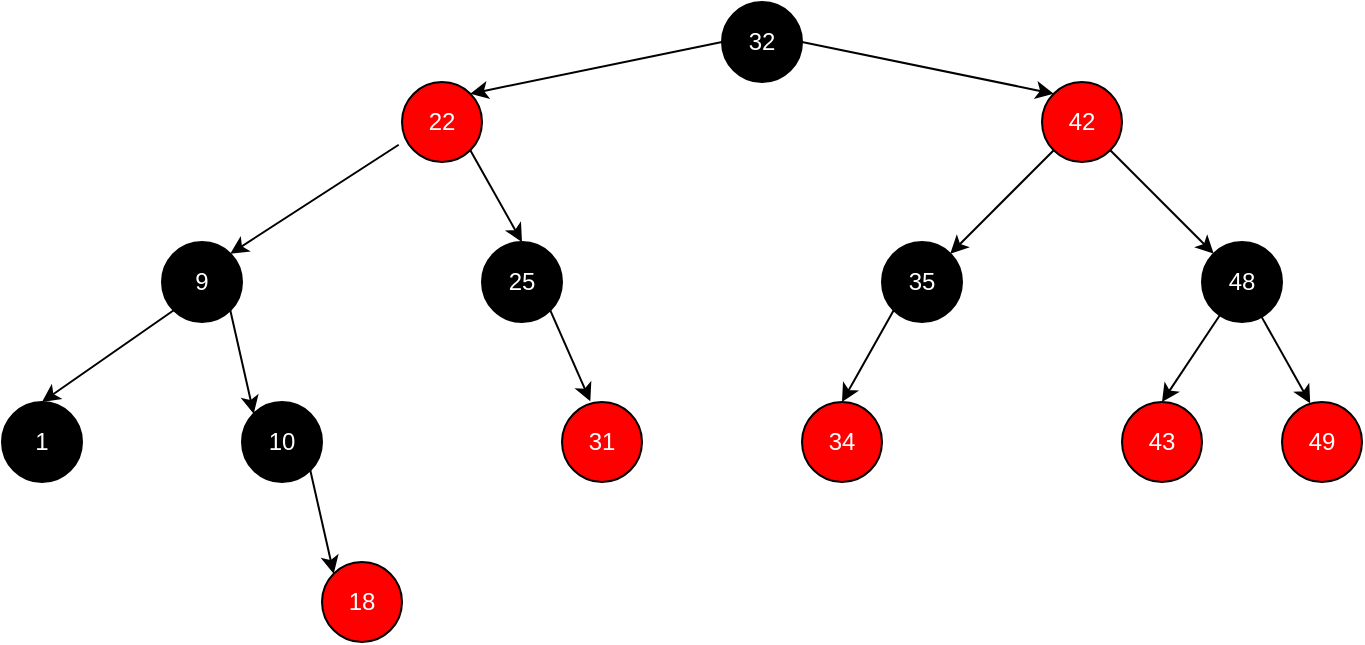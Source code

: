 <mxfile version="25.0.3">
  <diagram name="Page-1" id="bqiobACBWWAAbmYHSyjc">
    <mxGraphModel dx="904" dy="391" grid="1" gridSize="10" guides="1" tooltips="1" connect="1" arrows="1" fold="1" page="1" pageScale="1" pageWidth="10000" pageHeight="10000" math="0" shadow="0">
      <root>
        <mxCell id="0" />
        <mxCell id="1" parent="0" />
        <mxCell id="jH7tx9crEBYIiyomnPDE-1" value="&lt;font color=&quot;#ffffff&quot;&gt;42&lt;/font&gt;" style="ellipse;whiteSpace=wrap;html=1;aspect=fixed;fillColor=#FF0000;" vertex="1" parent="1">
          <mxGeometry x="1320" y="240" width="40" height="40" as="geometry" />
        </mxCell>
        <mxCell id="jH7tx9crEBYIiyomnPDE-63" value="&lt;font color=&quot;#ffffff&quot;&gt;22&lt;/font&gt;" style="ellipse;whiteSpace=wrap;html=1;aspect=fixed;fillColor=#FF0000;" vertex="1" parent="1">
          <mxGeometry x="1000" y="240" width="40" height="40" as="geometry" />
        </mxCell>
        <mxCell id="_2uGcsCHyoNTPdwvndDd-1" value="&lt;font color=&quot;#ffffff&quot;&gt;43&lt;/font&gt;" style="ellipse;whiteSpace=wrap;html=1;aspect=fixed;fillColor=#FF0000;" vertex="1" parent="1">
          <mxGeometry x="1360" y="400" width="40" height="40" as="geometry" />
        </mxCell>
        <mxCell id="_2uGcsCHyoNTPdwvndDd-2" value="&lt;font color=&quot;#ffffff&quot;&gt;9&lt;/font&gt;" style="ellipse;whiteSpace=wrap;html=1;aspect=fixed;fillColor=#000000;" vertex="1" parent="1">
          <mxGeometry x="880" y="320" width="40" height="40" as="geometry" />
        </mxCell>
        <mxCell id="_2uGcsCHyoNTPdwvndDd-4" value="" style="endArrow=classic;html=1;rounded=0;exitX=-0.041;exitY=0.784;exitDx=0;exitDy=0;exitPerimeter=0;entryX=1;entryY=0;entryDx=0;entryDy=0;" edge="1" parent="1" source="jH7tx9crEBYIiyomnPDE-63" target="_2uGcsCHyoNTPdwvndDd-2">
          <mxGeometry width="50" height="50" relative="1" as="geometry">
            <mxPoint x="1160" y="360" as="sourcePoint" />
            <mxPoint x="1210" y="310" as="targetPoint" />
          </mxGeometry>
        </mxCell>
        <mxCell id="_2uGcsCHyoNTPdwvndDd-5" value="" style="endArrow=classic;html=1;rounded=0;entryX=0;entryY=0;entryDx=0;entryDy=0;exitX=1;exitY=1;exitDx=0;exitDy=0;" edge="1" parent="1" source="jH7tx9crEBYIiyomnPDE-1" target="_2uGcsCHyoNTPdwvndDd-10">
          <mxGeometry width="50" height="50" relative="1" as="geometry">
            <mxPoint x="1280" y="440" as="sourcePoint" />
            <mxPoint x="1330" y="390" as="targetPoint" />
          </mxGeometry>
        </mxCell>
        <mxCell id="_2uGcsCHyoNTPdwvndDd-6" value="&lt;font color=&quot;#ffffff&quot;&gt;32&lt;/font&gt;" style="ellipse;whiteSpace=wrap;html=1;aspect=fixed;fillColor=#000000;" vertex="1" parent="1">
          <mxGeometry x="1160" y="200" width="40" height="40" as="geometry" />
        </mxCell>
        <mxCell id="_2uGcsCHyoNTPdwvndDd-8" value="&lt;font color=&quot;#ffffff&quot;&gt;10&lt;/font&gt;" style="ellipse;whiteSpace=wrap;html=1;aspect=fixed;fillColor=#000000;" vertex="1" parent="1">
          <mxGeometry x="920" y="400" width="40" height="40" as="geometry" />
        </mxCell>
        <mxCell id="_2uGcsCHyoNTPdwvndDd-9" value="" style="endArrow=classic;html=1;rounded=0;exitX=1;exitY=1;exitDx=0;exitDy=0;entryX=0;entryY=0;entryDx=0;entryDy=0;" edge="1" parent="1" source="_2uGcsCHyoNTPdwvndDd-2" target="_2uGcsCHyoNTPdwvndDd-8">
          <mxGeometry width="50" height="50" relative="1" as="geometry">
            <mxPoint x="1160" y="360" as="sourcePoint" />
            <mxPoint x="1210" y="310" as="targetPoint" />
          </mxGeometry>
        </mxCell>
        <mxCell id="_2uGcsCHyoNTPdwvndDd-10" value="&lt;font color=&quot;#ffffff&quot;&gt;48&lt;/font&gt;" style="ellipse;whiteSpace=wrap;html=1;aspect=fixed;fillColor=#000000;" vertex="1" parent="1">
          <mxGeometry x="1400" y="320" width="40" height="40" as="geometry" />
        </mxCell>
        <mxCell id="_2uGcsCHyoNTPdwvndDd-12" value="&lt;font color=&quot;#ffffff&quot;&gt;35&lt;/font&gt;" style="ellipse;whiteSpace=wrap;html=1;aspect=fixed;fillColor=#000000;" vertex="1" parent="1">
          <mxGeometry x="1240" y="320" width="40" height="40" as="geometry" />
        </mxCell>
        <mxCell id="_2uGcsCHyoNTPdwvndDd-14" value="&lt;font color=&quot;#ffffff&quot;&gt;1&lt;/font&gt;" style="ellipse;whiteSpace=wrap;html=1;aspect=fixed;fillColor=#000000;" vertex="1" parent="1">
          <mxGeometry x="800" y="400" width="40" height="40" as="geometry" />
        </mxCell>
        <mxCell id="_2uGcsCHyoNTPdwvndDd-15" value="" style="endArrow=classic;html=1;rounded=0;exitX=0;exitY=1;exitDx=0;exitDy=0;entryX=0.5;entryY=0;entryDx=0;entryDy=0;" edge="1" parent="1" source="_2uGcsCHyoNTPdwvndDd-2" target="_2uGcsCHyoNTPdwvndDd-14">
          <mxGeometry width="50" height="50" relative="1" as="geometry">
            <mxPoint x="1030" y="360" as="sourcePoint" />
            <mxPoint x="1080" y="310" as="targetPoint" />
          </mxGeometry>
        </mxCell>
        <mxCell id="_2uGcsCHyoNTPdwvndDd-16" value="&lt;font color=&quot;#ffffff&quot;&gt;25&lt;/font&gt;" style="ellipse;whiteSpace=wrap;html=1;aspect=fixed;fillColor=#000000;" vertex="1" parent="1">
          <mxGeometry x="1040" y="320" width="40" height="40" as="geometry" />
        </mxCell>
        <mxCell id="_2uGcsCHyoNTPdwvndDd-18" value="&lt;font color=&quot;#ffffff&quot;&gt;34&lt;/font&gt;" style="ellipse;whiteSpace=wrap;html=1;aspect=fixed;fillColor=#FF0000;" vertex="1" parent="1">
          <mxGeometry x="1200" y="400" width="40" height="40" as="geometry" />
        </mxCell>
        <mxCell id="_2uGcsCHyoNTPdwvndDd-19" value="" style="endArrow=classic;html=1;rounded=0;exitX=0;exitY=1;exitDx=0;exitDy=0;entryX=0.5;entryY=0;entryDx=0;entryDy=0;" edge="1" parent="1" source="_2uGcsCHyoNTPdwvndDd-12" target="_2uGcsCHyoNTPdwvndDd-18">
          <mxGeometry width="50" height="50" relative="1" as="geometry">
            <mxPoint x="1290" y="280" as="sourcePoint" />
            <mxPoint x="1340" y="230" as="targetPoint" />
          </mxGeometry>
        </mxCell>
        <mxCell id="_2uGcsCHyoNTPdwvndDd-20" value="" style="endArrow=classic;html=1;rounded=0;exitX=1;exitY=1;exitDx=0;exitDy=0;entryX=0.5;entryY=0;entryDx=0;entryDy=0;" edge="1" parent="1" source="jH7tx9crEBYIiyomnPDE-63" target="_2uGcsCHyoNTPdwvndDd-16">
          <mxGeometry width="50" height="50" relative="1" as="geometry">
            <mxPoint x="1090" y="370" as="sourcePoint" />
            <mxPoint x="1140" y="320" as="targetPoint" />
          </mxGeometry>
        </mxCell>
        <mxCell id="_2uGcsCHyoNTPdwvndDd-21" value="" style="endArrow=classic;html=1;rounded=0;exitX=1;exitY=0.5;exitDx=0;exitDy=0;entryX=0;entryY=0;entryDx=0;entryDy=0;" edge="1" parent="1" source="_2uGcsCHyoNTPdwvndDd-6" target="jH7tx9crEBYIiyomnPDE-1">
          <mxGeometry width="50" height="50" relative="1" as="geometry">
            <mxPoint x="1210" y="370" as="sourcePoint" />
            <mxPoint x="1260" y="320" as="targetPoint" />
          </mxGeometry>
        </mxCell>
        <mxCell id="_2uGcsCHyoNTPdwvndDd-22" value="" style="endArrow=classic;html=1;rounded=0;exitX=0;exitY=0.5;exitDx=0;exitDy=0;entryX=1;entryY=0;entryDx=0;entryDy=0;" edge="1" parent="1" source="_2uGcsCHyoNTPdwvndDd-6" target="jH7tx9crEBYIiyomnPDE-63">
          <mxGeometry width="50" height="50" relative="1" as="geometry">
            <mxPoint x="1210" y="370" as="sourcePoint" />
            <mxPoint x="1260" y="320" as="targetPoint" />
          </mxGeometry>
        </mxCell>
        <mxCell id="_2uGcsCHyoNTPdwvndDd-23" value="" style="endArrow=classic;html=1;rounded=0;exitX=0;exitY=1;exitDx=0;exitDy=0;entryX=1;entryY=0;entryDx=0;entryDy=0;" edge="1" parent="1" source="jH7tx9crEBYIiyomnPDE-1" target="_2uGcsCHyoNTPdwvndDd-12">
          <mxGeometry width="50" height="50" relative="1" as="geometry">
            <mxPoint x="1210" y="370" as="sourcePoint" />
            <mxPoint x="1260" y="320" as="targetPoint" />
          </mxGeometry>
        </mxCell>
        <mxCell id="_2uGcsCHyoNTPdwvndDd-24" value="&lt;font color=&quot;#ffffff&quot;&gt;31&lt;/font&gt;" style="ellipse;whiteSpace=wrap;html=1;aspect=fixed;fillColor=#FF0000;" vertex="1" parent="1">
          <mxGeometry x="1080" y="400" width="40" height="40" as="geometry" />
        </mxCell>
        <mxCell id="_2uGcsCHyoNTPdwvndDd-25" value="" style="endArrow=classic;html=1;rounded=0;exitX=1;exitY=1;exitDx=0;exitDy=0;entryX=0.354;entryY=-0.008;entryDx=0;entryDy=0;entryPerimeter=0;" edge="1" parent="1" source="_2uGcsCHyoNTPdwvndDd-16" target="_2uGcsCHyoNTPdwvndDd-24">
          <mxGeometry width="50" height="50" relative="1" as="geometry">
            <mxPoint x="1140" y="380" as="sourcePoint" />
            <mxPoint x="1190" y="330" as="targetPoint" />
          </mxGeometry>
        </mxCell>
        <mxCell id="_2uGcsCHyoNTPdwvndDd-26" value="&lt;font color=&quot;#ffffff&quot;&gt;49&lt;/font&gt;" style="ellipse;whiteSpace=wrap;html=1;aspect=fixed;fillColor=#FF0000;" vertex="1" parent="1">
          <mxGeometry x="1440" y="400" width="40" height="40" as="geometry" />
        </mxCell>
        <mxCell id="_2uGcsCHyoNTPdwvndDd-27" value="" style="endArrow=classic;html=1;rounded=0;entryX=0.5;entryY=0;entryDx=0;entryDy=0;" edge="1" parent="1" source="_2uGcsCHyoNTPdwvndDd-10" target="_2uGcsCHyoNTPdwvndDd-1">
          <mxGeometry width="50" height="50" relative="1" as="geometry">
            <mxPoint x="1370" y="450" as="sourcePoint" />
            <mxPoint x="1420" y="400" as="targetPoint" />
          </mxGeometry>
        </mxCell>
        <mxCell id="_2uGcsCHyoNTPdwvndDd-28" value="" style="endArrow=classic;html=1;rounded=0;entryX=0.353;entryY=0.016;entryDx=0;entryDy=0;entryPerimeter=0;" edge="1" parent="1" source="_2uGcsCHyoNTPdwvndDd-10" target="_2uGcsCHyoNTPdwvndDd-26">
          <mxGeometry width="50" height="50" relative="1" as="geometry">
            <mxPoint x="1370" y="450" as="sourcePoint" />
            <mxPoint x="1420" y="400" as="targetPoint" />
          </mxGeometry>
        </mxCell>
        <mxCell id="_2uGcsCHyoNTPdwvndDd-29" value="&lt;font color=&quot;#ffffff&quot;&gt;18&lt;/font&gt;" style="ellipse;whiteSpace=wrap;html=1;aspect=fixed;fillColor=#FF0000;" vertex="1" parent="1">
          <mxGeometry x="960" y="480" width="40" height="40" as="geometry" />
        </mxCell>
        <mxCell id="_2uGcsCHyoNTPdwvndDd-30" value="" style="endArrow=classic;html=1;rounded=0;exitX=1;exitY=1;exitDx=0;exitDy=0;entryX=0;entryY=0;entryDx=0;entryDy=0;" edge="1" parent="1" source="_2uGcsCHyoNTPdwvndDd-8" target="_2uGcsCHyoNTPdwvndDd-29">
          <mxGeometry width="50" height="50" relative="1" as="geometry">
            <mxPoint x="1180" y="460" as="sourcePoint" />
            <mxPoint x="1230" y="410" as="targetPoint" />
          </mxGeometry>
        </mxCell>
      </root>
    </mxGraphModel>
  </diagram>
</mxfile>
